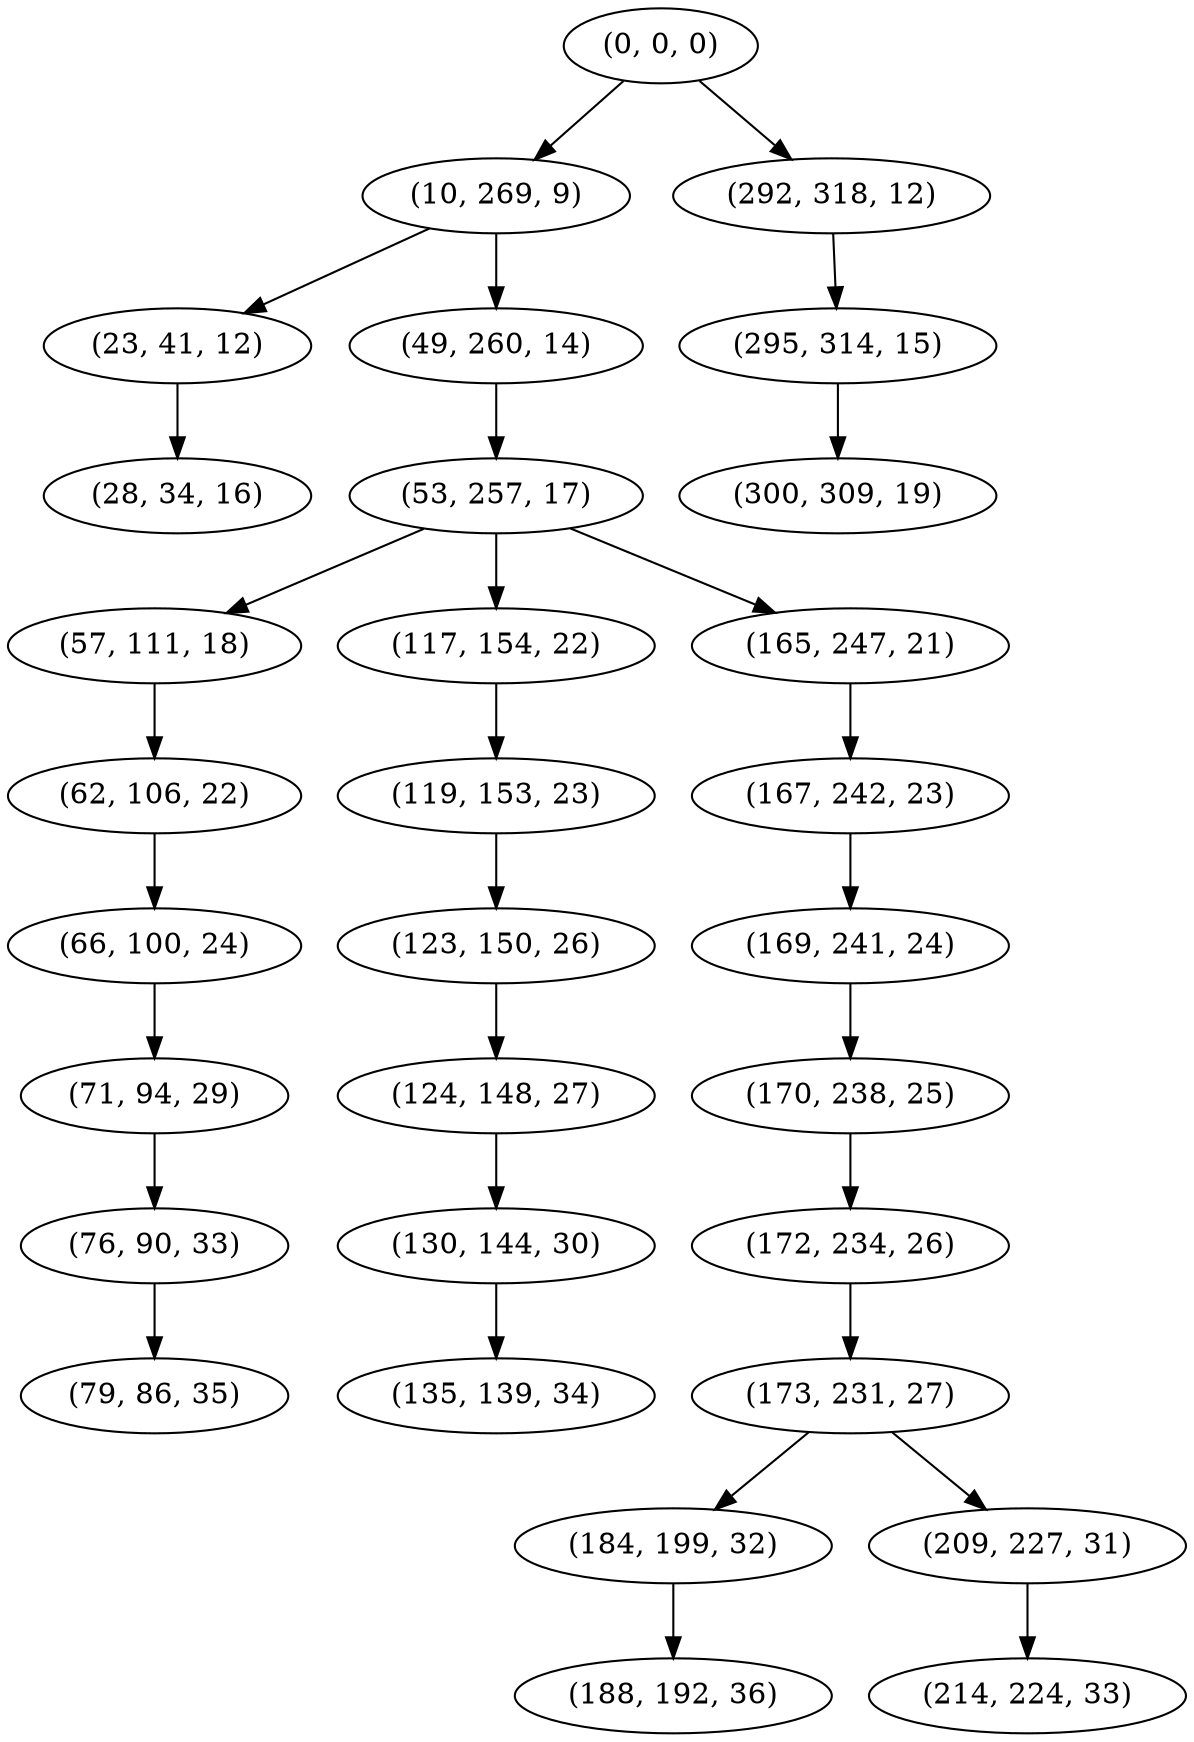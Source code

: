 digraph tree {
    "(0, 0, 0)";
    "(10, 269, 9)";
    "(23, 41, 12)";
    "(28, 34, 16)";
    "(49, 260, 14)";
    "(53, 257, 17)";
    "(57, 111, 18)";
    "(62, 106, 22)";
    "(66, 100, 24)";
    "(71, 94, 29)";
    "(76, 90, 33)";
    "(79, 86, 35)";
    "(117, 154, 22)";
    "(119, 153, 23)";
    "(123, 150, 26)";
    "(124, 148, 27)";
    "(130, 144, 30)";
    "(135, 139, 34)";
    "(165, 247, 21)";
    "(167, 242, 23)";
    "(169, 241, 24)";
    "(170, 238, 25)";
    "(172, 234, 26)";
    "(173, 231, 27)";
    "(184, 199, 32)";
    "(188, 192, 36)";
    "(209, 227, 31)";
    "(214, 224, 33)";
    "(292, 318, 12)";
    "(295, 314, 15)";
    "(300, 309, 19)";
    "(0, 0, 0)" -> "(10, 269, 9)";
    "(0, 0, 0)" -> "(292, 318, 12)";
    "(10, 269, 9)" -> "(23, 41, 12)";
    "(10, 269, 9)" -> "(49, 260, 14)";
    "(23, 41, 12)" -> "(28, 34, 16)";
    "(49, 260, 14)" -> "(53, 257, 17)";
    "(53, 257, 17)" -> "(57, 111, 18)";
    "(53, 257, 17)" -> "(117, 154, 22)";
    "(53, 257, 17)" -> "(165, 247, 21)";
    "(57, 111, 18)" -> "(62, 106, 22)";
    "(62, 106, 22)" -> "(66, 100, 24)";
    "(66, 100, 24)" -> "(71, 94, 29)";
    "(71, 94, 29)" -> "(76, 90, 33)";
    "(76, 90, 33)" -> "(79, 86, 35)";
    "(117, 154, 22)" -> "(119, 153, 23)";
    "(119, 153, 23)" -> "(123, 150, 26)";
    "(123, 150, 26)" -> "(124, 148, 27)";
    "(124, 148, 27)" -> "(130, 144, 30)";
    "(130, 144, 30)" -> "(135, 139, 34)";
    "(165, 247, 21)" -> "(167, 242, 23)";
    "(167, 242, 23)" -> "(169, 241, 24)";
    "(169, 241, 24)" -> "(170, 238, 25)";
    "(170, 238, 25)" -> "(172, 234, 26)";
    "(172, 234, 26)" -> "(173, 231, 27)";
    "(173, 231, 27)" -> "(184, 199, 32)";
    "(173, 231, 27)" -> "(209, 227, 31)";
    "(184, 199, 32)" -> "(188, 192, 36)";
    "(209, 227, 31)" -> "(214, 224, 33)";
    "(292, 318, 12)" -> "(295, 314, 15)";
    "(295, 314, 15)" -> "(300, 309, 19)";
}
